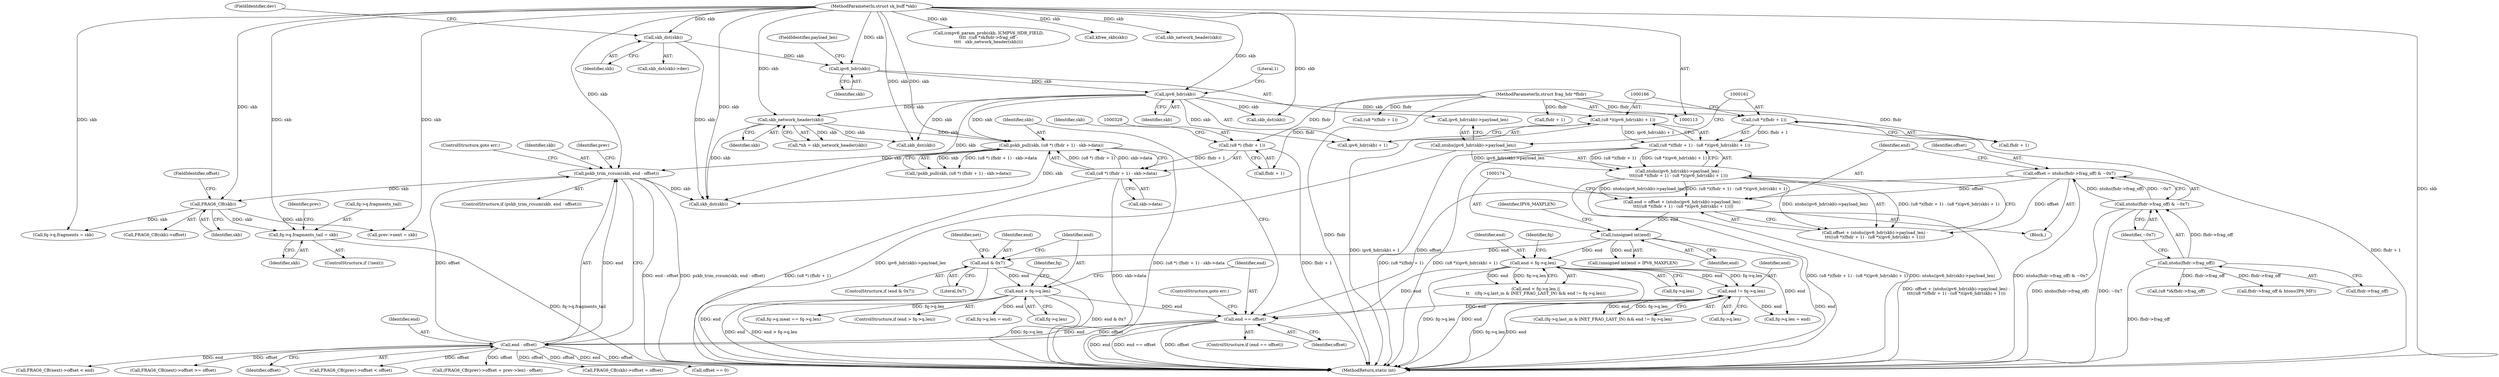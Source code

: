 digraph "0_linux_70789d7052239992824628db8133de08dc78e593_0@pointer" {
"1000438" [label="(Call,fq->q.fragments_tail = skb)"];
"1000426" [label="(Call,FRAG6_CB(skb))"];
"1000338" [label="(Call,pskb_trim_rcsum(skb, end - offset))"];
"1000325" [label="(Call,pskb_pull(skb, (u8 *) (fhdr + 1) - skb->data))"];
"1000209" [label="(Call,skb_network_header(skb))"];
"1000168" [label="(Call,ipv6_hdr(skb))"];
"1000156" [label="(Call,ipv6_hdr(skb))"];
"1000129" [label="(Call,skb_dst(skb))"];
"1000115" [label="(MethodParameterIn,struct sk_buff *skb)"];
"1000327" [label="(Call,(u8 *) (fhdr + 1) - skb->data)"];
"1000328" [label="(Call,(u8 *) (fhdr + 1))"];
"1000116" [label="(MethodParameterIn,struct frag_hdr *fhdr)"];
"1000340" [label="(Call,end - offset)"];
"1000319" [label="(Call,end == offset)"];
"1000294" [label="(Call,end > fq->q.len)"];
"1000280" [label="(Call,end & 0x7)"];
"1000173" [label="(Call,(unsigned int)end)"];
"1000149" [label="(Call,end = offset + (ntohs(ipv6_hdr(skb)->payload_len) -\n\t\t\t((u8 *)(fhdr + 1) - (u8 *)(ipv6_hdr(skb) + 1))))"];
"1000141" [label="(Call,offset = ntohs(fhdr->frag_off) & ~0x7)"];
"1000143" [label="(Call,ntohs(fhdr->frag_off) & ~0x7)"];
"1000144" [label="(Call,ntohs(fhdr->frag_off))"];
"1000153" [label="(Call,ntohs(ipv6_hdr(skb)->payload_len) -\n\t\t\t((u8 *)(fhdr + 1) - (u8 *)(ipv6_hdr(skb) + 1)))"];
"1000154" [label="(Call,ntohs(ipv6_hdr(skb)->payload_len))"];
"1000159" [label="(Call,(u8 *)(fhdr + 1) - (u8 *)(ipv6_hdr(skb) + 1))"];
"1000160" [label="(Call,(u8 *)(fhdr + 1))"];
"1000165" [label="(Call,(u8 *)(ipv6_hdr(skb) + 1))"];
"1000255" [label="(Call,end != fq->q.len)"];
"1000240" [label="(Call,end < fq->q.len)"];
"1000131" [label="(FieldIdentifier,dev)"];
"1000597" [label="(MethodReturn,static int)"];
"1000155" [label="(Call,ipv6_hdr(skb)->payload_len)"];
"1000209" [label="(Call,skb_network_header(skb))"];
"1000311" [label="(Call,fq->q.len = end)"];
"1000296" [label="(Call,fq->q.len)"];
"1000173" [label="(Call,(unsigned int)end)"];
"1000321" [label="(Identifier,offset)"];
"1000279" [label="(ControlStructure,if (end & 0x7))"];
"1000115" [label="(MethodParameterIn,struct sk_buff *skb)"];
"1000118" [label="(Block,)"];
"1000130" [label="(Identifier,skb)"];
"1000143" [label="(Call,ntohs(fhdr->frag_off) & ~0x7)"];
"1000322" [label="(ControlStructure,goto err;)"];
"1000333" [label="(Call,skb->data)"];
"1000158" [label="(FieldIdentifier,payload_len)"];
"1000446" [label="(Identifier,prev)"];
"1000255" [label="(Call,end != fq->q.len)"];
"1000151" [label="(Call,offset + (ntohs(ipv6_hdr(skb)->payload_len) -\n\t\t\t((u8 *)(fhdr + 1) - (u8 *)(ipv6_hdr(skb) + 1))))"];
"1000270" [label="(Call,fq->q.len = end)"];
"1000247" [label="(Call,(fq->q.last_in & INET_FRAG_LAST_IN) && end != fq->q.len)"];
"1000239" [label="(Call,end < fq->q.len ||\n\t\t    ((fq->q.last_in & INET_FRAG_LAST_IN) && end != fq->q.len))"];
"1000160" [label="(Call,(u8 *)(fhdr + 1))"];
"1000453" [label="(Call,fq->q.fragments = skb)"];
"1000169" [label="(Identifier,skb)"];
"1000334" [label="(Identifier,skb)"];
"1000167" [label="(Call,ipv6_hdr(skb) + 1)"];
"1000589" [label="(Call,skb_dst(skb))"];
"1000116" [label="(MethodParameterIn,struct frag_hdr *fhdr)"];
"1000285" [label="(Identifier,net)"];
"1000181" [label="(Call,skb_dst(skb))"];
"1000425" [label="(Call,FRAG6_CB(skb)->offset)"];
"1000343" [label="(ControlStructure,goto err;)"];
"1000337" [label="(ControlStructure,if (pskb_trim_rcsum(skb, end - offset)))"];
"1000282" [label="(Literal,0x7)"];
"1000435" [label="(ControlStructure,if (!next))"];
"1000339" [label="(Identifier,skb)"];
"1000345" [label="(Identifier,prev)"];
"1000142" [label="(Identifier,offset)"];
"1000153" [label="(Call,ntohs(ipv6_hdr(skb)->payload_len) -\n\t\t\t((u8 *)(fhdr + 1) - (u8 *)(ipv6_hdr(skb) + 1)))"];
"1000355" [label="(Call,FRAG6_CB(prev)->offset < offset)"];
"1000428" [label="(FieldIdentifier,offset)"];
"1000184" [label="(Call,icmpv6_param_prob(skb, ICMPV6_HDR_FIELD,\n\t\t\t\t  ((u8 *)&fhdr->frag_off -\n\t\t\t\t   skb_network_header(skb))))"];
"1000402" [label="(Call,(FRAG6_CB(prev)->offset + prev->len) - offset)"];
"1000424" [label="(Call,FRAG6_CB(skb)->offset = offset)"];
"1000538" [label="(Call,fq->q.meat == fq->q.len)"];
"1000327" [label="(Call,(u8 *) (fhdr + 1) - skb->data)"];
"1000257" [label="(Call,fq->q.len)"];
"1000141" [label="(Call,offset = ntohs(fhdr->frag_off) & ~0x7)"];
"1000148" [label="(Identifier,~0x7)"];
"1000242" [label="(Call,fq->q.len)"];
"1000251" [label="(Identifier,fq)"];
"1000318" [label="(ControlStructure,if (end == offset))"];
"1000340" [label="(Call,end - offset)"];
"1000592" [label="(Call,kfree_skb(skb))"];
"1000224" [label="(Call,fhdr + 1)"];
"1000511" [label="(Call,offset == 0)"];
"1000128" [label="(Call,skb_dst(skb)->dev)"];
"1000170" [label="(Literal,1)"];
"1000150" [label="(Identifier,end)"];
"1000427" [label="(Identifier,skb)"];
"1000287" [label="(Call,skb_dst(skb))"];
"1000330" [label="(Call,fhdr + 1)"];
"1000256" [label="(Identifier,end)"];
"1000320" [label="(Identifier,end)"];
"1000325" [label="(Call,pskb_pull(skb, (u8 *) (fhdr + 1) - skb->data))"];
"1000188" [label="(Call,(u8 *)&fhdr->frag_off)"];
"1000240" [label="(Call,end < fq->q.len)"];
"1000293" [label="(ControlStructure,if (end > fq->q.len))"];
"1000281" [label="(Identifier,end)"];
"1000165" [label="(Call,(u8 *)(ipv6_hdr(skb) + 1))"];
"1000156" [label="(Call,ipv6_hdr(skb))"];
"1000172" [label="(Call,(unsigned int)end > IPV6_MAXPLEN)"];
"1000280" [label="(Call,end & 0x7)"];
"1000162" [label="(Call,fhdr + 1)"];
"1000417" [label="(Call,FRAG6_CB(next)->offset < end)"];
"1000438" [label="(Call,fq->q.fragments_tail = skb)"];
"1000207" [label="(Call,*nh = skb_network_header(skb))"];
"1000426" [label="(Call,FRAG6_CB(skb))"];
"1000194" [label="(Call,skb_network_header(skb))"];
"1000294" [label="(Call,end > fq->q.len)"];
"1000326" [label="(Identifier,skb)"];
"1000231" [label="(Call,fhdr->frag_off & htons(IP6_MF))"];
"1000175" [label="(Identifier,end)"];
"1000447" [label="(Call,prev->next = skb)"];
"1000144" [label="(Call,ntohs(fhdr->frag_off))"];
"1000387" [label="(Call,FRAG6_CB(next)->offset >= offset)"];
"1000129" [label="(Call,skb_dst(skb))"];
"1000444" [label="(Identifier,skb)"];
"1000176" [label="(Identifier,IPV6_MAXPLEN)"];
"1000328" [label="(Call,(u8 *) (fhdr + 1))"];
"1000338" [label="(Call,pskb_trim_rcsum(skb, end - offset))"];
"1000319" [label="(Call,end == offset)"];
"1000210" [label="(Identifier,skb)"];
"1000222" [label="(Call,(u8 *)(fhdr + 1))"];
"1000341" [label="(Identifier,end)"];
"1000439" [label="(Call,fq->q.fragments_tail)"];
"1000157" [label="(Identifier,skb)"];
"1000241" [label="(Identifier,end)"];
"1000295" [label="(Identifier,end)"];
"1000159" [label="(Call,(u8 *)(fhdr + 1) - (u8 *)(ipv6_hdr(skb) + 1))"];
"1000154" [label="(Call,ntohs(ipv6_hdr(skb)->payload_len))"];
"1000342" [label="(Identifier,offset)"];
"1000149" [label="(Call,end = offset + (ntohs(ipv6_hdr(skb)->payload_len) -\n\t\t\t((u8 *)(fhdr + 1) - (u8 *)(ipv6_hdr(skb) + 1))))"];
"1000168" [label="(Call,ipv6_hdr(skb))"];
"1000324" [label="(Call,!pskb_pull(skb, (u8 *) (fhdr + 1) - skb->data))"];
"1000306" [label="(Identifier,fq)"];
"1000145" [label="(Call,fhdr->frag_off)"];
"1000438" -> "1000435"  [label="AST: "];
"1000438" -> "1000444"  [label="CFG: "];
"1000439" -> "1000438"  [label="AST: "];
"1000444" -> "1000438"  [label="AST: "];
"1000446" -> "1000438"  [label="CFG: "];
"1000438" -> "1000597"  [label="DDG: fq->q.fragments_tail"];
"1000426" -> "1000438"  [label="DDG: skb"];
"1000115" -> "1000438"  [label="DDG: skb"];
"1000426" -> "1000425"  [label="AST: "];
"1000426" -> "1000427"  [label="CFG: "];
"1000427" -> "1000426"  [label="AST: "];
"1000428" -> "1000426"  [label="CFG: "];
"1000338" -> "1000426"  [label="DDG: skb"];
"1000115" -> "1000426"  [label="DDG: skb"];
"1000426" -> "1000447"  [label="DDG: skb"];
"1000426" -> "1000453"  [label="DDG: skb"];
"1000338" -> "1000337"  [label="AST: "];
"1000338" -> "1000340"  [label="CFG: "];
"1000339" -> "1000338"  [label="AST: "];
"1000340" -> "1000338"  [label="AST: "];
"1000343" -> "1000338"  [label="CFG: "];
"1000345" -> "1000338"  [label="CFG: "];
"1000338" -> "1000597"  [label="DDG: pskb_trim_rcsum(skb, end - offset)"];
"1000338" -> "1000597"  [label="DDG: end - offset"];
"1000325" -> "1000338"  [label="DDG: skb"];
"1000115" -> "1000338"  [label="DDG: skb"];
"1000340" -> "1000338"  [label="DDG: end"];
"1000340" -> "1000338"  [label="DDG: offset"];
"1000338" -> "1000589"  [label="DDG: skb"];
"1000325" -> "1000324"  [label="AST: "];
"1000325" -> "1000327"  [label="CFG: "];
"1000326" -> "1000325"  [label="AST: "];
"1000327" -> "1000325"  [label="AST: "];
"1000324" -> "1000325"  [label="CFG: "];
"1000325" -> "1000597"  [label="DDG: (u8 *) (fhdr + 1) - skb->data"];
"1000325" -> "1000324"  [label="DDG: skb"];
"1000325" -> "1000324"  [label="DDG: (u8 *) (fhdr + 1) - skb->data"];
"1000209" -> "1000325"  [label="DDG: skb"];
"1000168" -> "1000325"  [label="DDG: skb"];
"1000115" -> "1000325"  [label="DDG: skb"];
"1000327" -> "1000325"  [label="DDG: (u8 *) (fhdr + 1)"];
"1000327" -> "1000325"  [label="DDG: skb->data"];
"1000325" -> "1000589"  [label="DDG: skb"];
"1000209" -> "1000207"  [label="AST: "];
"1000209" -> "1000210"  [label="CFG: "];
"1000210" -> "1000209"  [label="AST: "];
"1000207" -> "1000209"  [label="CFG: "];
"1000209" -> "1000207"  [label="DDG: skb"];
"1000168" -> "1000209"  [label="DDG: skb"];
"1000115" -> "1000209"  [label="DDG: skb"];
"1000209" -> "1000287"  [label="DDG: skb"];
"1000209" -> "1000589"  [label="DDG: skb"];
"1000168" -> "1000167"  [label="AST: "];
"1000168" -> "1000169"  [label="CFG: "];
"1000169" -> "1000168"  [label="AST: "];
"1000170" -> "1000168"  [label="CFG: "];
"1000168" -> "1000165"  [label="DDG: skb"];
"1000168" -> "1000167"  [label="DDG: skb"];
"1000156" -> "1000168"  [label="DDG: skb"];
"1000115" -> "1000168"  [label="DDG: skb"];
"1000168" -> "1000181"  [label="DDG: skb"];
"1000168" -> "1000287"  [label="DDG: skb"];
"1000168" -> "1000589"  [label="DDG: skb"];
"1000156" -> "1000155"  [label="AST: "];
"1000156" -> "1000157"  [label="CFG: "];
"1000157" -> "1000156"  [label="AST: "];
"1000158" -> "1000156"  [label="CFG: "];
"1000129" -> "1000156"  [label="DDG: skb"];
"1000115" -> "1000156"  [label="DDG: skb"];
"1000129" -> "1000128"  [label="AST: "];
"1000129" -> "1000130"  [label="CFG: "];
"1000130" -> "1000129"  [label="AST: "];
"1000131" -> "1000129"  [label="CFG: "];
"1000115" -> "1000129"  [label="DDG: skb"];
"1000129" -> "1000589"  [label="DDG: skb"];
"1000115" -> "1000113"  [label="AST: "];
"1000115" -> "1000597"  [label="DDG: skb"];
"1000115" -> "1000181"  [label="DDG: skb"];
"1000115" -> "1000184"  [label="DDG: skb"];
"1000115" -> "1000194"  [label="DDG: skb"];
"1000115" -> "1000287"  [label="DDG: skb"];
"1000115" -> "1000447"  [label="DDG: skb"];
"1000115" -> "1000453"  [label="DDG: skb"];
"1000115" -> "1000589"  [label="DDG: skb"];
"1000115" -> "1000592"  [label="DDG: skb"];
"1000327" -> "1000333"  [label="CFG: "];
"1000328" -> "1000327"  [label="AST: "];
"1000333" -> "1000327"  [label="AST: "];
"1000327" -> "1000597"  [label="DDG: skb->data"];
"1000327" -> "1000597"  [label="DDG: (u8 *) (fhdr + 1)"];
"1000328" -> "1000327"  [label="DDG: fhdr + 1"];
"1000328" -> "1000330"  [label="CFG: "];
"1000329" -> "1000328"  [label="AST: "];
"1000330" -> "1000328"  [label="AST: "];
"1000334" -> "1000328"  [label="CFG: "];
"1000328" -> "1000597"  [label="DDG: fhdr + 1"];
"1000116" -> "1000328"  [label="DDG: fhdr"];
"1000116" -> "1000113"  [label="AST: "];
"1000116" -> "1000597"  [label="DDG: fhdr"];
"1000116" -> "1000160"  [label="DDG: fhdr"];
"1000116" -> "1000162"  [label="DDG: fhdr"];
"1000116" -> "1000222"  [label="DDG: fhdr"];
"1000116" -> "1000224"  [label="DDG: fhdr"];
"1000116" -> "1000330"  [label="DDG: fhdr"];
"1000340" -> "1000342"  [label="CFG: "];
"1000341" -> "1000340"  [label="AST: "];
"1000342" -> "1000340"  [label="AST: "];
"1000340" -> "1000597"  [label="DDG: offset"];
"1000340" -> "1000597"  [label="DDG: end"];
"1000319" -> "1000340"  [label="DDG: end"];
"1000319" -> "1000340"  [label="DDG: offset"];
"1000340" -> "1000355"  [label="DDG: offset"];
"1000340" -> "1000387"  [label="DDG: offset"];
"1000340" -> "1000402"  [label="DDG: offset"];
"1000340" -> "1000417"  [label="DDG: end"];
"1000340" -> "1000424"  [label="DDG: offset"];
"1000340" -> "1000511"  [label="DDG: offset"];
"1000319" -> "1000318"  [label="AST: "];
"1000319" -> "1000321"  [label="CFG: "];
"1000320" -> "1000319"  [label="AST: "];
"1000321" -> "1000319"  [label="AST: "];
"1000322" -> "1000319"  [label="CFG: "];
"1000326" -> "1000319"  [label="CFG: "];
"1000319" -> "1000597"  [label="DDG: end == offset"];
"1000319" -> "1000597"  [label="DDG: offset"];
"1000319" -> "1000597"  [label="DDG: end"];
"1000294" -> "1000319"  [label="DDG: end"];
"1000255" -> "1000319"  [label="DDG: end"];
"1000240" -> "1000319"  [label="DDG: end"];
"1000141" -> "1000319"  [label="DDG: offset"];
"1000294" -> "1000293"  [label="AST: "];
"1000294" -> "1000296"  [label="CFG: "];
"1000295" -> "1000294"  [label="AST: "];
"1000296" -> "1000294"  [label="AST: "];
"1000306" -> "1000294"  [label="CFG: "];
"1000320" -> "1000294"  [label="CFG: "];
"1000294" -> "1000597"  [label="DDG: end > fq->q.len"];
"1000294" -> "1000597"  [label="DDG: fq->q.len"];
"1000294" -> "1000597"  [label="DDG: end"];
"1000280" -> "1000294"  [label="DDG: end"];
"1000294" -> "1000311"  [label="DDG: end"];
"1000294" -> "1000538"  [label="DDG: fq->q.len"];
"1000280" -> "1000279"  [label="AST: "];
"1000280" -> "1000282"  [label="CFG: "];
"1000281" -> "1000280"  [label="AST: "];
"1000282" -> "1000280"  [label="AST: "];
"1000285" -> "1000280"  [label="CFG: "];
"1000295" -> "1000280"  [label="CFG: "];
"1000280" -> "1000597"  [label="DDG: end & 0x7"];
"1000280" -> "1000597"  [label="DDG: end"];
"1000173" -> "1000280"  [label="DDG: end"];
"1000173" -> "1000172"  [label="AST: "];
"1000173" -> "1000175"  [label="CFG: "];
"1000174" -> "1000173"  [label="AST: "];
"1000175" -> "1000173"  [label="AST: "];
"1000176" -> "1000173"  [label="CFG: "];
"1000173" -> "1000597"  [label="DDG: end"];
"1000173" -> "1000172"  [label="DDG: end"];
"1000149" -> "1000173"  [label="DDG: end"];
"1000173" -> "1000240"  [label="DDG: end"];
"1000149" -> "1000118"  [label="AST: "];
"1000149" -> "1000151"  [label="CFG: "];
"1000150" -> "1000149"  [label="AST: "];
"1000151" -> "1000149"  [label="AST: "];
"1000174" -> "1000149"  [label="CFG: "];
"1000149" -> "1000597"  [label="DDG: offset + (ntohs(ipv6_hdr(skb)->payload_len) -\n\t\t\t((u8 *)(fhdr + 1) - (u8 *)(ipv6_hdr(skb) + 1)))"];
"1000141" -> "1000149"  [label="DDG: offset"];
"1000153" -> "1000149"  [label="DDG: ntohs(ipv6_hdr(skb)->payload_len)"];
"1000153" -> "1000149"  [label="DDG: (u8 *)(fhdr + 1) - (u8 *)(ipv6_hdr(skb) + 1)"];
"1000141" -> "1000118"  [label="AST: "];
"1000141" -> "1000143"  [label="CFG: "];
"1000142" -> "1000141"  [label="AST: "];
"1000143" -> "1000141"  [label="AST: "];
"1000150" -> "1000141"  [label="CFG: "];
"1000141" -> "1000597"  [label="DDG: ntohs(fhdr->frag_off) & ~0x7"];
"1000143" -> "1000141"  [label="DDG: ntohs(fhdr->frag_off)"];
"1000143" -> "1000141"  [label="DDG: ~0x7"];
"1000141" -> "1000151"  [label="DDG: offset"];
"1000143" -> "1000148"  [label="CFG: "];
"1000144" -> "1000143"  [label="AST: "];
"1000148" -> "1000143"  [label="AST: "];
"1000143" -> "1000597"  [label="DDG: ntohs(fhdr->frag_off)"];
"1000143" -> "1000597"  [label="DDG: ~0x7"];
"1000144" -> "1000143"  [label="DDG: fhdr->frag_off"];
"1000144" -> "1000145"  [label="CFG: "];
"1000145" -> "1000144"  [label="AST: "];
"1000148" -> "1000144"  [label="CFG: "];
"1000144" -> "1000597"  [label="DDG: fhdr->frag_off"];
"1000144" -> "1000188"  [label="DDG: fhdr->frag_off"];
"1000144" -> "1000231"  [label="DDG: fhdr->frag_off"];
"1000153" -> "1000151"  [label="AST: "];
"1000153" -> "1000159"  [label="CFG: "];
"1000154" -> "1000153"  [label="AST: "];
"1000159" -> "1000153"  [label="AST: "];
"1000151" -> "1000153"  [label="CFG: "];
"1000153" -> "1000597"  [label="DDG: (u8 *)(fhdr + 1) - (u8 *)(ipv6_hdr(skb) + 1)"];
"1000153" -> "1000597"  [label="DDG: ntohs(ipv6_hdr(skb)->payload_len)"];
"1000153" -> "1000151"  [label="DDG: ntohs(ipv6_hdr(skb)->payload_len)"];
"1000153" -> "1000151"  [label="DDG: (u8 *)(fhdr + 1) - (u8 *)(ipv6_hdr(skb) + 1)"];
"1000154" -> "1000153"  [label="DDG: ipv6_hdr(skb)->payload_len"];
"1000159" -> "1000153"  [label="DDG: (u8 *)(fhdr + 1)"];
"1000159" -> "1000153"  [label="DDG: (u8 *)(ipv6_hdr(skb) + 1)"];
"1000154" -> "1000155"  [label="CFG: "];
"1000155" -> "1000154"  [label="AST: "];
"1000161" -> "1000154"  [label="CFG: "];
"1000154" -> "1000597"  [label="DDG: ipv6_hdr(skb)->payload_len"];
"1000159" -> "1000165"  [label="CFG: "];
"1000160" -> "1000159"  [label="AST: "];
"1000165" -> "1000159"  [label="AST: "];
"1000159" -> "1000597"  [label="DDG: (u8 *)(fhdr + 1)"];
"1000159" -> "1000597"  [label="DDG: (u8 *)(ipv6_hdr(skb) + 1)"];
"1000160" -> "1000159"  [label="DDG: fhdr + 1"];
"1000165" -> "1000159"  [label="DDG: ipv6_hdr(skb) + 1"];
"1000160" -> "1000162"  [label="CFG: "];
"1000161" -> "1000160"  [label="AST: "];
"1000162" -> "1000160"  [label="AST: "];
"1000166" -> "1000160"  [label="CFG: "];
"1000160" -> "1000597"  [label="DDG: fhdr + 1"];
"1000165" -> "1000167"  [label="CFG: "];
"1000166" -> "1000165"  [label="AST: "];
"1000167" -> "1000165"  [label="AST: "];
"1000165" -> "1000597"  [label="DDG: ipv6_hdr(skb) + 1"];
"1000255" -> "1000247"  [label="AST: "];
"1000255" -> "1000257"  [label="CFG: "];
"1000256" -> "1000255"  [label="AST: "];
"1000257" -> "1000255"  [label="AST: "];
"1000247" -> "1000255"  [label="CFG: "];
"1000255" -> "1000597"  [label="DDG: fq->q.len"];
"1000255" -> "1000597"  [label="DDG: end"];
"1000255" -> "1000247"  [label="DDG: end"];
"1000255" -> "1000247"  [label="DDG: fq->q.len"];
"1000240" -> "1000255"  [label="DDG: end"];
"1000240" -> "1000255"  [label="DDG: fq->q.len"];
"1000255" -> "1000270"  [label="DDG: end"];
"1000240" -> "1000239"  [label="AST: "];
"1000240" -> "1000242"  [label="CFG: "];
"1000241" -> "1000240"  [label="AST: "];
"1000242" -> "1000240"  [label="AST: "];
"1000251" -> "1000240"  [label="CFG: "];
"1000239" -> "1000240"  [label="CFG: "];
"1000240" -> "1000597"  [label="DDG: fq->q.len"];
"1000240" -> "1000597"  [label="DDG: end"];
"1000240" -> "1000239"  [label="DDG: end"];
"1000240" -> "1000239"  [label="DDG: fq->q.len"];
"1000240" -> "1000270"  [label="DDG: end"];
}
